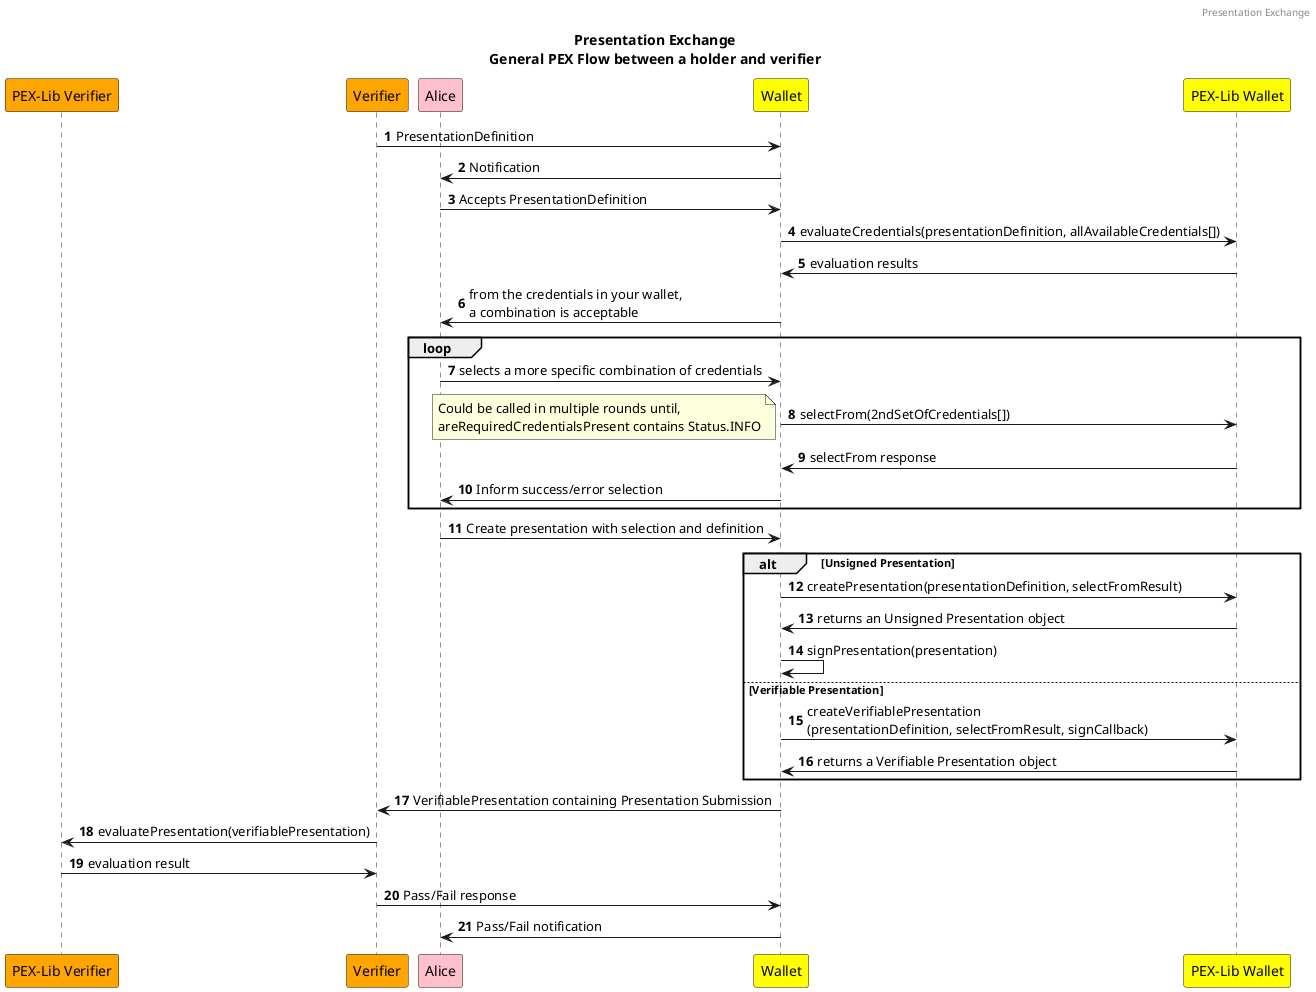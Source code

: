 @startuml

header Presentation Exchange

title
Presentation Exchange
General PEX Flow between a holder and verifier
end title


autonumber

participant "PEX-Lib Verifier" as PEXV order 0 #ORANGE
participant "Verifier" as V order 1 #ORANGE
participant "Alice" as A order 2 #PINK
participant "Wallet" as W order 3 #YELLOW
participant "PEX-Lib Wallet" as PE order 4 #YELLOW

V -> W: PresentationDefinition
W -> A: Notification
A -> W: Accepts PresentationDefinition
W -> PE: evaluateCredentials(presentationDefinition, allAvailableCredentials[])
PE -> W: evaluation results
W -> A: from the credentials in your wallet, \na combination is acceptable
loop
A -> W: selects a more specific combination of credentials
W -> PE: selectFrom(2ndSetOfCredentials[])
note left
    Could be called in multiple rounds until,
    areRequiredCredentialsPresent contains Status.INFO
end note
PE -> W: selectFrom response
W -> A: Inform success/error selection
end

A -> W: Create presentation with selection and definition

alt Unsigned Presentation
W -> PE: createPresentation(presentationDefinition, selectFromResult)
PE -> W: returns an Unsigned Presentation object
W -> W: signPresentation(presentation)
else Verifiable Presentation
W -> PE: createVerifiablePresentation\n(presentationDefinition, selectFromResult, signCallback)
PE -> W: returns a Verifiable Presentation object
end
W -> V: VerifiablePresentation containing Presentation Submission

V -> PEXV: evaluatePresentation(verifiablePresentation)
PEXV -> V: evaluation result
V -> W: Pass/Fail response
W -> A: Pass/Fail notification
@enduml
